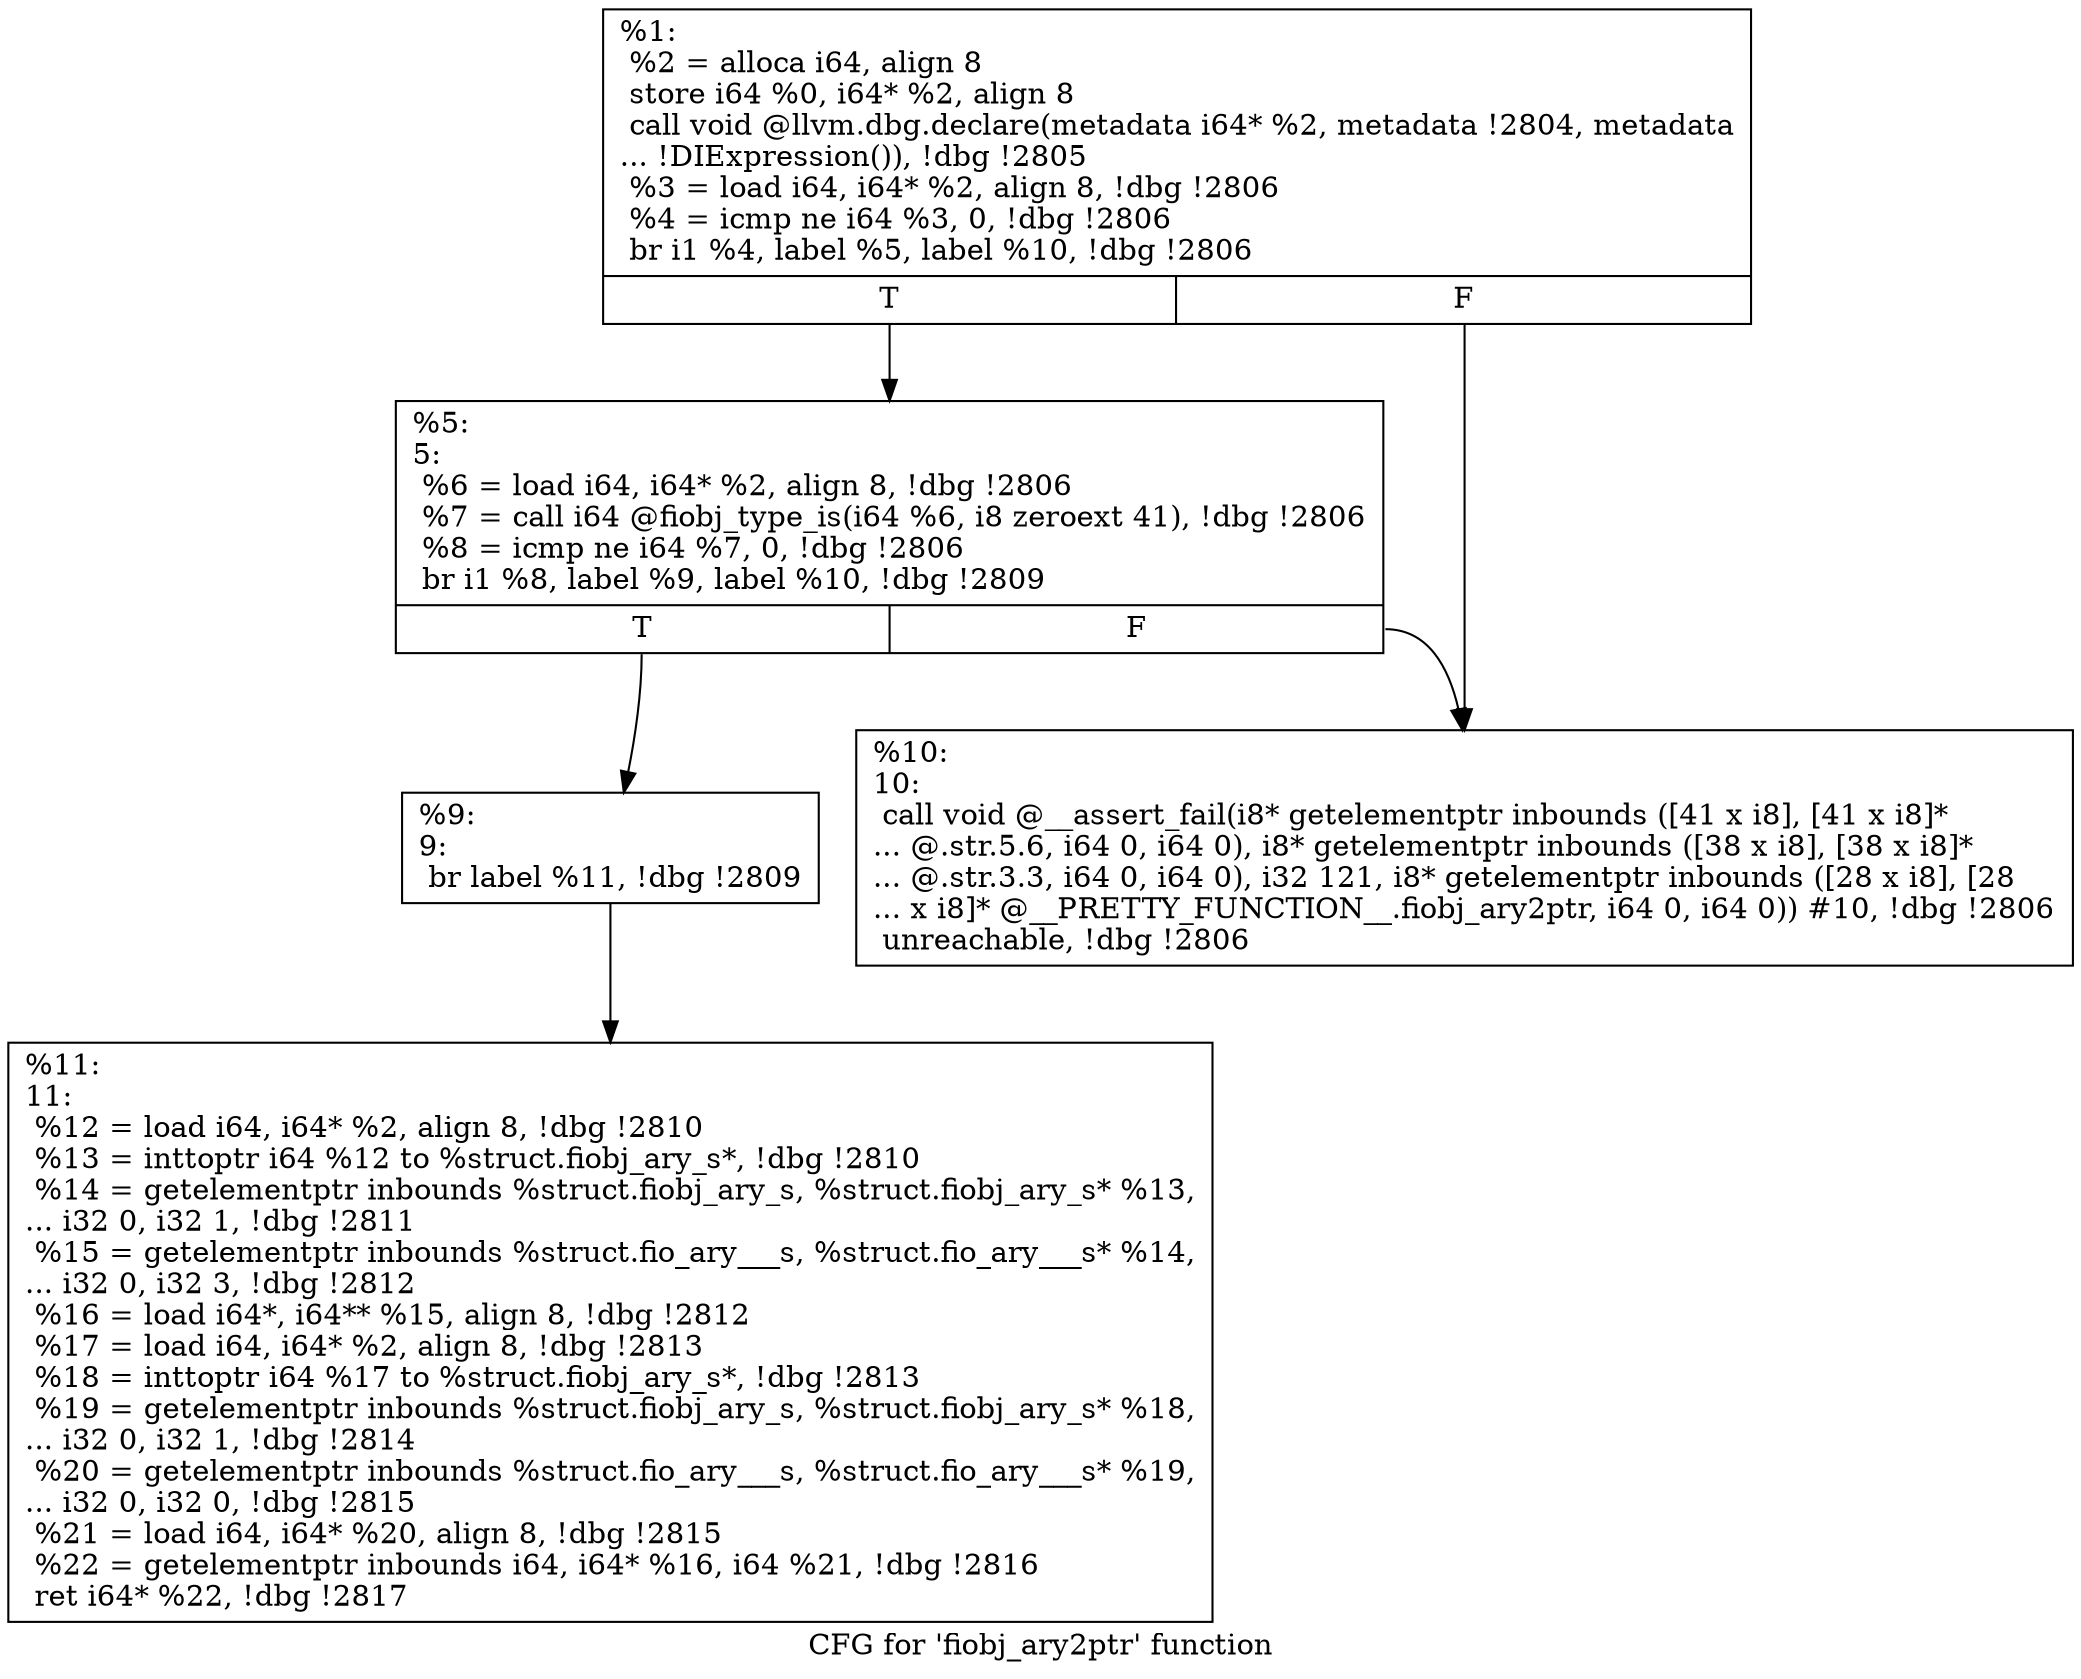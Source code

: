 digraph "CFG for 'fiobj_ary2ptr' function" {
	label="CFG for 'fiobj_ary2ptr' function";

	Node0x556851a59e10 [shape=record,label="{%1:\l  %2 = alloca i64, align 8\l  store i64 %0, i64* %2, align 8\l  call void @llvm.dbg.declare(metadata i64* %2, metadata !2804, metadata\l... !DIExpression()), !dbg !2805\l  %3 = load i64, i64* %2, align 8, !dbg !2806\l  %4 = icmp ne i64 %3, 0, !dbg !2806\l  br i1 %4, label %5, label %10, !dbg !2806\l|{<s0>T|<s1>F}}"];
	Node0x556851a59e10:s0 -> Node0x556851a59e90;
	Node0x556851a59e10:s1 -> Node0x556851a59f30;
	Node0x556851a59e90 [shape=record,label="{%5:\l5:                                                \l  %6 = load i64, i64* %2, align 8, !dbg !2806\l  %7 = call i64 @fiobj_type_is(i64 %6, i8 zeroext 41), !dbg !2806\l  %8 = icmp ne i64 %7, 0, !dbg !2806\l  br i1 %8, label %9, label %10, !dbg !2809\l|{<s0>T|<s1>F}}"];
	Node0x556851a59e90:s0 -> Node0x556851a59ee0;
	Node0x556851a59e90:s1 -> Node0x556851a59f30;
	Node0x556851a59ee0 [shape=record,label="{%9:\l9:                                                \l  br label %11, !dbg !2809\l}"];
	Node0x556851a59ee0 -> Node0x556851a59f80;
	Node0x556851a59f30 [shape=record,label="{%10:\l10:                                               \l  call void @__assert_fail(i8* getelementptr inbounds ([41 x i8], [41 x i8]*\l... @.str.5.6, i64 0, i64 0), i8* getelementptr inbounds ([38 x i8], [38 x i8]*\l... @.str.3.3, i64 0, i64 0), i32 121, i8* getelementptr inbounds ([28 x i8], [28\l... x i8]* @__PRETTY_FUNCTION__.fiobj_ary2ptr, i64 0, i64 0)) #10, !dbg !2806\l  unreachable, !dbg !2806\l}"];
	Node0x556851a59f80 [shape=record,label="{%11:\l11:                                               \l  %12 = load i64, i64* %2, align 8, !dbg !2810\l  %13 = inttoptr i64 %12 to %struct.fiobj_ary_s*, !dbg !2810\l  %14 = getelementptr inbounds %struct.fiobj_ary_s, %struct.fiobj_ary_s* %13,\l... i32 0, i32 1, !dbg !2811\l  %15 = getelementptr inbounds %struct.fio_ary___s, %struct.fio_ary___s* %14,\l... i32 0, i32 3, !dbg !2812\l  %16 = load i64*, i64** %15, align 8, !dbg !2812\l  %17 = load i64, i64* %2, align 8, !dbg !2813\l  %18 = inttoptr i64 %17 to %struct.fiobj_ary_s*, !dbg !2813\l  %19 = getelementptr inbounds %struct.fiobj_ary_s, %struct.fiobj_ary_s* %18,\l... i32 0, i32 1, !dbg !2814\l  %20 = getelementptr inbounds %struct.fio_ary___s, %struct.fio_ary___s* %19,\l... i32 0, i32 0, !dbg !2815\l  %21 = load i64, i64* %20, align 8, !dbg !2815\l  %22 = getelementptr inbounds i64, i64* %16, i64 %21, !dbg !2816\l  ret i64* %22, !dbg !2817\l}"];
}
